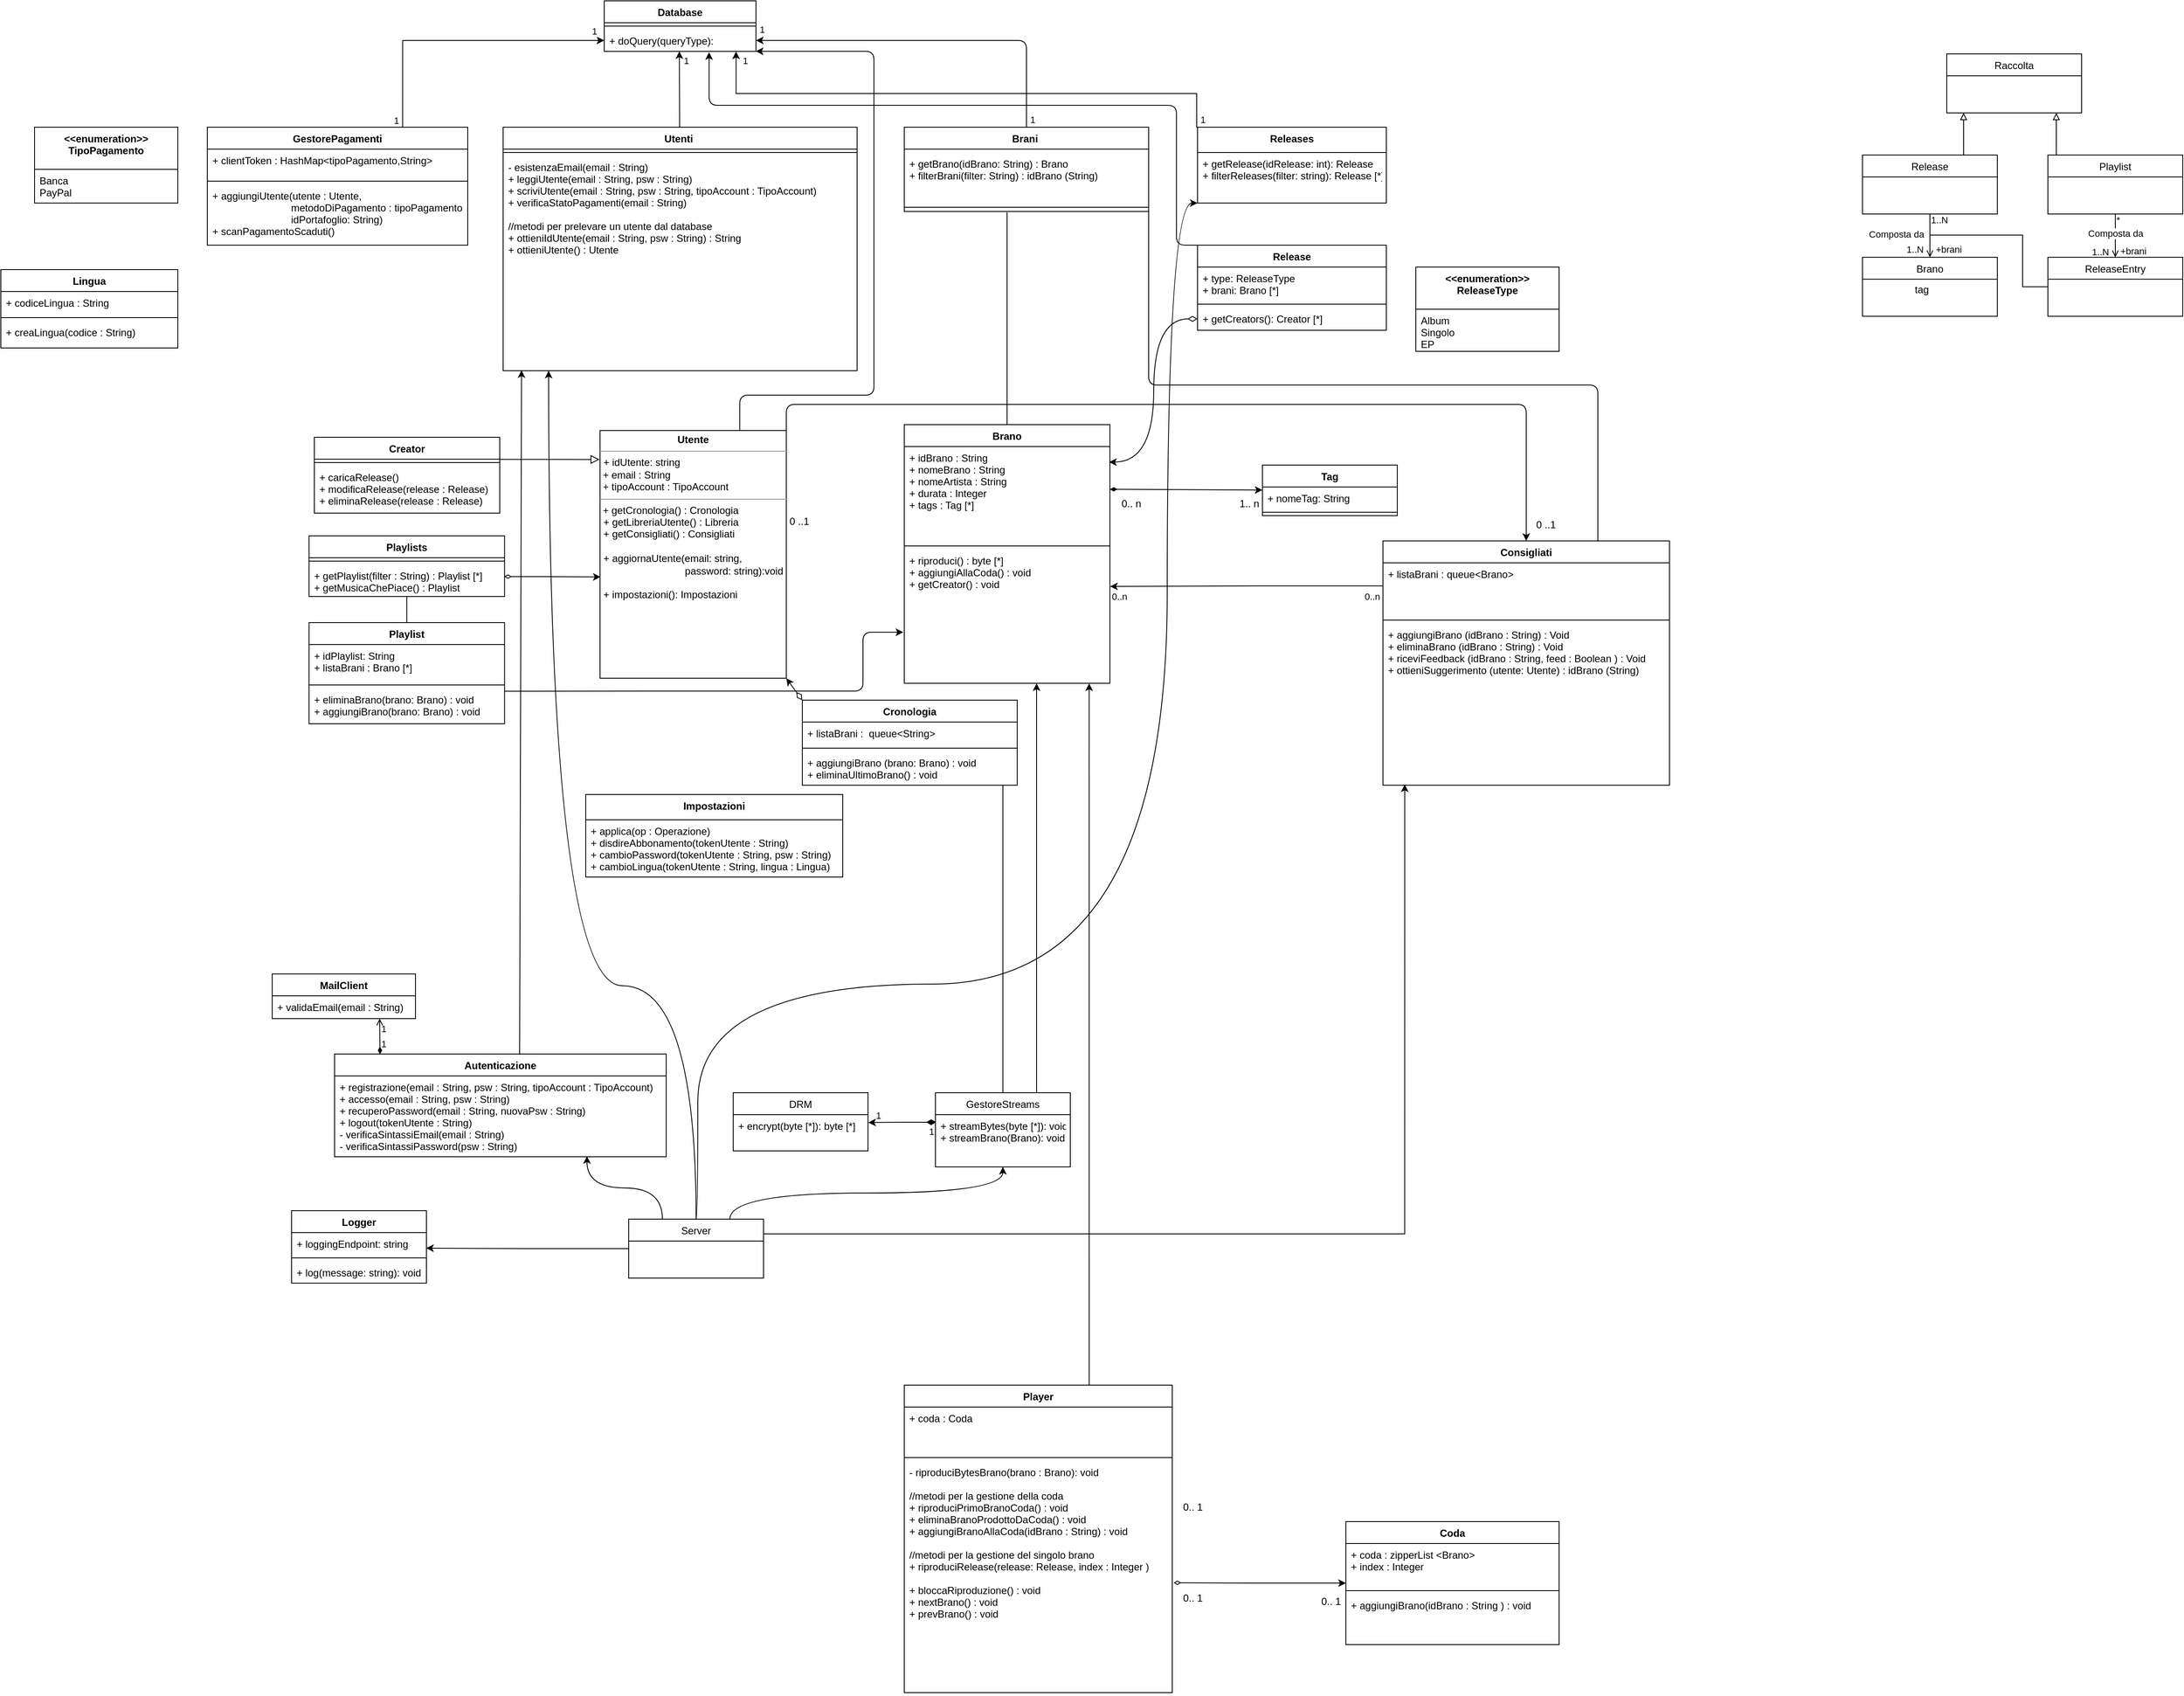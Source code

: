 <mxfile version="20.6.0" type="github">
  <diagram id="BJjrxpqgjmTvx92bAYLw" name="Pagina-1">
    <mxGraphModel dx="934" dy="909" grid="0" gridSize="10" guides="1" tooltips="1" connect="1" arrows="1" fold="1" page="0" pageScale="1" pageWidth="827" pageHeight="1169" background="none" math="0" shadow="0">
      <root>
        <mxCell id="0" />
        <mxCell id="1" parent="0" />
        <mxCell id="3" value="Brano" style="swimlane;fontStyle=0;align=center;verticalAlign=top;childLayout=stackLayout;horizontal=1;startSize=26;horizontalStack=0;resizeParent=1;resizeLast=0;collapsible=1;marginBottom=0;rounded=0;shadow=0;strokeWidth=1;" parent="1" vertex="1">
          <mxGeometry x="2333" y="214.43" width="160" height="70" as="geometry">
            <mxRectangle x="120" y="360" width="160" height="26" as="alternateBounds" />
          </mxGeometry>
        </mxCell>
        <mxCell id="4" style="edgeStyle=orthogonalEdgeStyle;rounded=0;orthogonalLoop=1;jettySize=auto;html=1;exitX=0.5;exitY=1;exitDx=0;exitDy=0;entryX=0.5;entryY=0;entryDx=0;entryDy=0;startArrow=none;startFill=0;endArrow=open;endFill=0;" parent="1" source="9" target="3" edge="1">
          <mxGeometry relative="1" as="geometry" />
        </mxCell>
        <mxCell id="5" value="+brani" style="edgeLabel;html=1;align=center;verticalAlign=middle;resizable=0;points=[];" parent="4" vertex="1" connectable="0">
          <mxGeometry x="0.251" relative="1" as="geometry">
            <mxPoint x="22" y="10" as="offset" />
          </mxGeometry>
        </mxCell>
        <mxCell id="6" value="1..N" style="edgeLabel;html=1;align=center;verticalAlign=middle;resizable=0;points=[];" parent="4" vertex="1" connectable="0">
          <mxGeometry x="0.251" y="-1" relative="1" as="geometry">
            <mxPoint x="-17" y="10" as="offset" />
          </mxGeometry>
        </mxCell>
        <mxCell id="7" value="1..N" style="edgeLabel;html=1;align=center;verticalAlign=middle;resizable=0;points=[];" parent="4" vertex="1" connectable="0">
          <mxGeometry x="-0.754" y="-1" relative="1" as="geometry">
            <mxPoint x="12" as="offset" />
          </mxGeometry>
        </mxCell>
        <mxCell id="8" value="Composta da" style="edgeLabel;html=1;align=center;verticalAlign=middle;resizable=0;points=[];" parent="4" vertex="1" connectable="0">
          <mxGeometry x="-0.235" relative="1" as="geometry">
            <mxPoint x="-40" y="4" as="offset" />
          </mxGeometry>
        </mxCell>
        <mxCell id="9" value="Release" style="swimlane;fontStyle=0;align=center;verticalAlign=top;childLayout=stackLayout;horizontal=1;startSize=26;horizontalStack=0;resizeParent=1;resizeLast=0;collapsible=1;marginBottom=0;rounded=0;shadow=0;strokeWidth=1;" parent="1" vertex="1">
          <mxGeometry x="2333" y="93" width="160" height="70" as="geometry">
            <mxRectangle x="340" y="380" width="170" height="26" as="alternateBounds" />
          </mxGeometry>
        </mxCell>
        <mxCell id="10" style="edgeStyle=orthogonalEdgeStyle;rounded=0;orthogonalLoop=1;jettySize=auto;html=1;exitX=0.5;exitY=1;exitDx=0;exitDy=0;entryX=0.5;entryY=0;entryDx=0;entryDy=0;startArrow=none;startFill=0;endArrow=open;endFill=0;" parent="1" source="15" target="34" edge="1">
          <mxGeometry relative="1" as="geometry" />
        </mxCell>
        <mxCell id="11" value="1..N" style="edgeLabel;html=1;align=center;verticalAlign=middle;resizable=0;points=[];" parent="10" vertex="1" connectable="0">
          <mxGeometry x="0.728" relative="1" as="geometry">
            <mxPoint x="-18" as="offset" />
          </mxGeometry>
        </mxCell>
        <mxCell id="12" value="+brani" style="edgeLabel;html=1;align=center;verticalAlign=middle;resizable=0;points=[];" parent="10" vertex="1" connectable="0">
          <mxGeometry x="0.265" y="1" relative="1" as="geometry">
            <mxPoint x="20" y="11" as="offset" />
          </mxGeometry>
        </mxCell>
        <mxCell id="13" value="Composta da" style="edgeLabel;html=1;align=center;verticalAlign=middle;resizable=0;points=[];" parent="10" vertex="1" connectable="0">
          <mxGeometry x="-0.198" y="-1" relative="1" as="geometry">
            <mxPoint x="1" y="2" as="offset" />
          </mxGeometry>
        </mxCell>
        <mxCell id="14" value="*" style="edgeLabel;html=1;align=center;verticalAlign=middle;resizable=0;points=[];" parent="10" vertex="1" connectable="0">
          <mxGeometry x="-0.881" relative="1" as="geometry">
            <mxPoint x="3" y="4" as="offset" />
          </mxGeometry>
        </mxCell>
        <mxCell id="15" value="Playlist" style="swimlane;fontStyle=0;align=center;verticalAlign=top;childLayout=stackLayout;horizontal=1;startSize=26;horizontalStack=0;resizeParent=1;resizeLast=0;collapsible=1;marginBottom=0;rounded=0;shadow=0;strokeWidth=1;" parent="1" vertex="1">
          <mxGeometry x="2553" y="93" width="160" height="70" as="geometry">
            <mxRectangle x="550" y="140" width="160" height="26" as="alternateBounds" />
          </mxGeometry>
        </mxCell>
        <mxCell id="yw0hr3pW0bW4Im1v89x3-286" style="edgeStyle=orthogonalEdgeStyle;curved=1;rounded=0;orthogonalLoop=1;jettySize=auto;html=1;entryX=0;entryY=1;entryDx=0;entryDy=0;exitX=0.5;exitY=0;exitDx=0;exitDy=0;" parent="1" source="36" target="23" edge="1">
          <mxGeometry relative="1" as="geometry">
            <mxPoint x="1249" y="130" as="targetPoint" />
            <Array as="points">
              <mxPoint x="951" y="1356" />
              <mxPoint x="951" y="1077" />
              <mxPoint x="1508" y="1077" />
              <mxPoint x="1508" y="150" />
            </Array>
          </mxGeometry>
        </mxCell>
        <mxCell id="96751-Ib_5gYJb3hZsCR-282" style="edgeStyle=orthogonalEdgeStyle;rounded=0;orthogonalLoop=1;jettySize=auto;html=1;exitX=0;exitY=0;exitDx=0;exitDy=0;entryX=0.869;entryY=1.007;entryDx=0;entryDy=0;entryPerimeter=0;endArrow=classic;endFill=1;" parent="1" source="23" target="132" edge="1">
          <mxGeometry relative="1" as="geometry">
            <Array as="points">
              <mxPoint x="1543" y="20" />
              <mxPoint x="996" y="20" />
            </Array>
          </mxGeometry>
        </mxCell>
        <mxCell id="4_z2gO-NU6e5ORSQwWbA-282" value="1" style="edgeLabel;html=1;align=center;verticalAlign=middle;resizable=0;points=[];" vertex="1" connectable="0" parent="96751-Ib_5gYJb3hZsCR-282">
          <mxGeometry x="0.958" relative="1" as="geometry">
            <mxPoint x="10" y="-3" as="offset" />
          </mxGeometry>
        </mxCell>
        <mxCell id="4_z2gO-NU6e5ORSQwWbA-283" value="1" style="edgeLabel;html=1;align=center;verticalAlign=middle;resizable=0;points=[];" vertex="1" connectable="0" parent="96751-Ib_5gYJb3hZsCR-282">
          <mxGeometry x="-0.965" y="-1" relative="1" as="geometry">
            <mxPoint x="6" y="1" as="offset" />
          </mxGeometry>
        </mxCell>
        <mxCell id="23" value="Releases" style="swimlane;fontStyle=1;align=center;verticalAlign=top;childLayout=stackLayout;horizontal=1;startSize=30;horizontalStack=0;resizeParent=1;resizeLast=0;collapsible=1;marginBottom=0;rounded=0;shadow=0;strokeWidth=1;" parent="1" vertex="1">
          <mxGeometry x="1544" y="60" width="224" height="90" as="geometry">
            <mxRectangle x="860" y="200" width="160" height="26" as="alternateBounds" />
          </mxGeometry>
        </mxCell>
        <mxCell id="96751-Ib_5gYJb3hZsCR-284" value="+ getRelease(idRelease: int): Release&#xa;+ filterReleases(filter: string): Release [*]" style="text;strokeColor=none;fillColor=none;align=left;verticalAlign=top;spacingLeft=4;spacingRight=4;overflow=hidden;rotatable=0;points=[[0,0.5],[1,0.5]];portConstraint=eastwest;" parent="23" vertex="1">
          <mxGeometry y="30" width="224" height="60" as="geometry" />
        </mxCell>
        <mxCell id="31" style="edgeStyle=orthogonalEdgeStyle;rounded=0;orthogonalLoop=1;jettySize=auto;html=1;entryX=0.75;entryY=0;entryDx=0;entryDy=0;endArrow=none;endFill=0;startArrow=block;startFill=0;" parent="1" target="9" edge="1">
          <mxGeometry relative="1" as="geometry">
            <mxPoint x="2453" y="43" as="sourcePoint" />
            <Array as="points">
              <mxPoint x="2453" y="43" />
            </Array>
          </mxGeometry>
        </mxCell>
        <mxCell id="32" style="edgeStyle=orthogonalEdgeStyle;rounded=0;orthogonalLoop=1;jettySize=auto;html=1;entryX=0.059;entryY=-0.004;entryDx=0;entryDy=0;startArrow=block;startFill=0;endArrow=none;endFill=0;entryPerimeter=0;" parent="1" target="15" edge="1">
          <mxGeometry relative="1" as="geometry">
            <mxPoint x="2563" y="43" as="sourcePoint" />
            <Array as="points">
              <mxPoint x="2563" y="93" />
            </Array>
          </mxGeometry>
        </mxCell>
        <mxCell id="33" value="Raccolta" style="swimlane;fontStyle=0;align=center;verticalAlign=top;childLayout=stackLayout;horizontal=1;startSize=26;horizontalStack=0;resizeParent=1;resizeLast=0;collapsible=1;marginBottom=0;rounded=0;shadow=0;strokeWidth=1;" parent="1" vertex="1">
          <mxGeometry x="2433" y="-27" width="160" height="70" as="geometry">
            <mxRectangle x="340" y="380" width="170" height="26" as="alternateBounds" />
          </mxGeometry>
        </mxCell>
        <mxCell id="34" value="ReleaseEntry" style="swimlane;fontStyle=0;align=center;verticalAlign=top;childLayout=stackLayout;horizontal=1;startSize=26;horizontalStack=0;resizeParent=1;resizeLast=0;collapsible=1;marginBottom=0;rounded=0;shadow=0;strokeWidth=1;" parent="1" vertex="1">
          <mxGeometry x="2553" y="214.43" width="160" height="70" as="geometry">
            <mxRectangle x="550" y="140" width="160" height="26" as="alternateBounds" />
          </mxGeometry>
        </mxCell>
        <mxCell id="35" style="edgeStyle=orthogonalEdgeStyle;rounded=0;orthogonalLoop=1;jettySize=auto;html=1;exitX=0;exitY=0.5;exitDx=0;exitDy=0;startArrow=none;startFill=0;endArrow=none;endFill=0;" parent="1" source="34" edge="1">
          <mxGeometry relative="1" as="geometry">
            <mxPoint x="2503" y="188" as="sourcePoint" />
            <mxPoint x="2413" y="188" as="targetPoint" />
            <Array as="points">
              <mxPoint x="2523" y="249" />
              <mxPoint x="2523" y="188" />
            </Array>
          </mxGeometry>
        </mxCell>
        <mxCell id="yw0hr3pW0bW4Im1v89x3-279" style="edgeStyle=orthogonalEdgeStyle;rounded=0;orthogonalLoop=1;jettySize=auto;html=1;exitX=0.75;exitY=0;exitDx=0;exitDy=0;entryX=0.5;entryY=1;entryDx=0;entryDy=0;curved=1;" parent="1" source="36" target="38" edge="1">
          <mxGeometry relative="1" as="geometry" />
        </mxCell>
        <mxCell id="yw0hr3pW0bW4Im1v89x3-281" style="edgeStyle=orthogonalEdgeStyle;curved=1;rounded=0;orthogonalLoop=1;jettySize=auto;html=1;exitX=0.25;exitY=0;exitDx=0;exitDy=0;entryX=0.761;entryY=0.992;entryDx=0;entryDy=0;entryPerimeter=0;" parent="1" source="36" target="246" edge="1">
          <mxGeometry relative="1" as="geometry" />
        </mxCell>
        <mxCell id="yw0hr3pW0bW4Im1v89x3-284" style="edgeStyle=orthogonalEdgeStyle;rounded=0;orthogonalLoop=1;jettySize=auto;html=1;exitX=1;exitY=0.25;exitDx=0;exitDy=0;entryX=0.076;entryY=0.995;entryDx=0;entryDy=0;entryPerimeter=0;" parent="1" source="36" target="86" edge="1">
          <mxGeometry relative="1" as="geometry">
            <mxPoint x="1733" y="918" as="targetPoint" />
          </mxGeometry>
        </mxCell>
        <mxCell id="96751-Ib_5gYJb3hZsCR-279" style="edgeStyle=orthogonalEdgeStyle;rounded=0;orthogonalLoop=1;jettySize=auto;html=1;exitX=0;exitY=0.5;exitDx=0;exitDy=0;entryX=0.998;entryY=0.708;entryDx=0;entryDy=0;entryPerimeter=0;" parent="1" source="36" target="96751-Ib_5gYJb3hZsCR-291" edge="1">
          <mxGeometry relative="1" as="geometry">
            <mxPoint x="632" y="1391" as="targetPoint" />
          </mxGeometry>
        </mxCell>
        <mxCell id="36" value="Server" style="swimlane;fontStyle=0;align=center;verticalAlign=top;childLayout=stackLayout;horizontal=1;startSize=26;horizontalStack=0;resizeParent=1;resizeLast=0;collapsible=1;marginBottom=0;rounded=0;shadow=0;strokeWidth=1;" parent="1" vertex="1">
          <mxGeometry x="869" y="1356" width="160" height="70" as="geometry">
            <mxRectangle x="550" y="140" width="160" height="26" as="alternateBounds" />
          </mxGeometry>
        </mxCell>
        <mxCell id="37" value="DRM" style="swimlane;fontStyle=0;align=center;verticalAlign=top;childLayout=stackLayout;horizontal=1;startSize=26;horizontalStack=0;resizeParent=1;resizeLast=0;collapsible=1;marginBottom=0;rounded=0;shadow=0;strokeWidth=1;" parent="1" vertex="1">
          <mxGeometry x="993" y="1206" width="160" height="69" as="geometry">
            <mxRectangle x="550" y="140" width="160" height="26" as="alternateBounds" />
          </mxGeometry>
        </mxCell>
        <mxCell id="96751-Ib_5gYJb3hZsCR-294" value="+ encrypt(byte [*]): byte [*]" style="text;strokeColor=none;fillColor=none;align=left;verticalAlign=top;spacingLeft=4;spacingRight=4;overflow=hidden;rotatable=0;points=[[0,0.5],[1,0.5]];portConstraint=eastwest;" parent="37" vertex="1">
          <mxGeometry y="26" width="160" height="43" as="geometry" />
        </mxCell>
        <mxCell id="96751-Ib_5gYJb3hZsCR-280" style="edgeStyle=orthogonalEdgeStyle;rounded=0;orthogonalLoop=1;jettySize=auto;html=1;exitX=0.75;exitY=0;exitDx=0;exitDy=0;" parent="1" source="38" edge="1">
          <mxGeometry relative="1" as="geometry">
            <mxPoint x="1353" y="720" as="targetPoint" />
          </mxGeometry>
        </mxCell>
        <mxCell id="38" value="GestoreStreams" style="swimlane;fontStyle=0;align=center;verticalAlign=top;childLayout=stackLayout;horizontal=1;startSize=26;horizontalStack=0;resizeParent=1;resizeLast=0;collapsible=1;marginBottom=0;rounded=0;shadow=0;strokeWidth=1;" parent="1" vertex="1">
          <mxGeometry x="1233" y="1206" width="160" height="88" as="geometry">
            <mxRectangle x="550" y="140" width="160" height="26" as="alternateBounds" />
          </mxGeometry>
        </mxCell>
        <mxCell id="96751-Ib_5gYJb3hZsCR-285" value="+ streamBytes(byte [*]): void&#xa;+ streamBrano(Brano): void" style="text;strokeColor=none;fillColor=none;align=left;verticalAlign=top;spacingLeft=4;spacingRight=4;overflow=hidden;rotatable=0;points=[[0,0.5],[1,0.5]];portConstraint=eastwest;" parent="38" vertex="1">
          <mxGeometry y="26" width="160" height="62" as="geometry" />
        </mxCell>
        <mxCell id="78" value="" style="text;strokeColor=none;fillColor=none;align=left;verticalAlign=middle;spacingTop=-1;spacingLeft=4;spacingRight=4;rotatable=0;labelPosition=right;points=[];portConstraint=eastwest;" parent="1" vertex="1">
          <mxGeometry x="702.3" y="614.5" width="20" height="14" as="geometry" />
        </mxCell>
        <mxCell id="180" style="html=1;startArrow=none;startFill=0;endArrow=none;endFill=0;entryX=0.5;entryY=0;entryDx=0;entryDy=0;edgeStyle=orthogonalEdgeStyle;" parent="1" source="79" target="38" edge="1">
          <mxGeometry relative="1" as="geometry">
            <mxPoint x="1220" y="990" as="targetPoint" />
            <Array as="points">
              <mxPoint x="1313" y="804" />
            </Array>
          </mxGeometry>
        </mxCell>
        <mxCell id="79" value="Cronologia" style="swimlane;fontStyle=1;align=center;verticalAlign=top;childLayout=stackLayout;horizontal=1;startSize=26;horizontalStack=0;resizeParent=1;resizeParentMax=0;resizeLast=0;collapsible=1;marginBottom=0;swimlaneFillColor=default;" parent="1" vertex="1">
          <mxGeometry x="1075" y="740" width="255" height="101" as="geometry" />
        </mxCell>
        <mxCell id="80" value="+ listaBrani :  queue&lt;String&gt;" style="text;strokeColor=none;fillColor=none;align=left;verticalAlign=top;spacingLeft=4;spacingRight=4;overflow=hidden;rotatable=0;points=[[0,0.5],[1,0.5]];portConstraint=eastwest;" parent="79" vertex="1">
          <mxGeometry y="26" width="255" height="27" as="geometry" />
        </mxCell>
        <mxCell id="81" value="" style="line;strokeWidth=1;fillColor=none;align=left;verticalAlign=middle;spacingTop=-1;spacingLeft=3;spacingRight=3;rotatable=0;labelPosition=right;points=[];portConstraint=eastwest;" parent="79" vertex="1">
          <mxGeometry y="53" width="255" height="8" as="geometry" />
        </mxCell>
        <mxCell id="82" value="+ aggiungiBrano (brano: Brano) : void&#xa;+ eliminaUltimoBrano() : void " style="text;strokeColor=none;fillColor=none;align=left;verticalAlign=top;spacingLeft=4;spacingRight=4;overflow=hidden;rotatable=0;points=[[0,0.5],[1,0.5]];portConstraint=eastwest;" parent="79" vertex="1">
          <mxGeometry y="61" width="255" height="40" as="geometry" />
        </mxCell>
        <mxCell id="139" style="edgeStyle=orthogonalEdgeStyle;html=1;entryX=1;entryY=0;entryDx=0;entryDy=0;exitX=0.5;exitY=0;exitDx=0;exitDy=0;startArrow=classic;startFill=1;endArrow=none;endFill=0;" parent="1" source="83" target="134" edge="1">
          <mxGeometry relative="1" as="geometry">
            <Array as="points">
              <mxPoint x="1934" y="389" />
              <mxPoint x="1056" y="389" />
            </Array>
          </mxGeometry>
        </mxCell>
        <mxCell id="173" style="edgeStyle=orthogonalEdgeStyle;html=1;exitX=0.75;exitY=0;exitDx=0;exitDy=0;startArrow=none;startFill=0;endArrow=none;endFill=0;" parent="1" source="83" target="107" edge="1">
          <mxGeometry relative="1" as="geometry">
            <mxPoint x="1471" y="196" as="targetPoint" />
            <Array as="points">
              <mxPoint x="2019" y="366" />
              <mxPoint x="1486" y="366" />
            </Array>
          </mxGeometry>
        </mxCell>
        <mxCell id="83" value="Consigliati" style="swimlane;fontStyle=1;align=center;verticalAlign=top;childLayout=stackLayout;horizontal=1;startSize=26;horizontalStack=0;resizeParent=1;resizeParentMax=0;resizeLast=0;collapsible=1;marginBottom=0;fillColor=none;swimlaneFillColor=default;" parent="1" vertex="1">
          <mxGeometry x="1764" y="551" width="340" height="290" as="geometry" />
        </mxCell>
        <mxCell id="84" value="+ listaBrani : queue&lt;Brano&gt;" style="text;strokeColor=none;fillColor=none;align=left;verticalAlign=top;spacingLeft=4;spacingRight=4;overflow=hidden;rotatable=0;points=[[0,0.5],[1,0.5]];portConstraint=eastwest;" parent="83" vertex="1">
          <mxGeometry y="26" width="340" height="64" as="geometry" />
        </mxCell>
        <mxCell id="85" value="" style="line;strokeWidth=1;fillColor=none;align=left;verticalAlign=middle;spacingTop=-1;spacingLeft=3;spacingRight=3;rotatable=0;labelPosition=right;points=[];portConstraint=eastwest;" parent="83" vertex="1">
          <mxGeometry y="90" width="340" height="8" as="geometry" />
        </mxCell>
        <mxCell id="86" value="+ aggiungiBrano (idBrano : String) : Void &#xa;+ eliminaBrano (idBrano : String) : Void &#xa;+ riceviFeedback (idBrano : String, feed : Boolean ) : Void &#xa;+ ottieniSuggerimento (utente: Utente) : idBrano (String)&#xa;" style="text;strokeColor=none;fillColor=none;align=left;verticalAlign=top;spacingLeft=4;spacingRight=4;overflow=hidden;rotatable=0;points=[[0,0.5],[1,0.5]];portConstraint=eastwest;" parent="83" vertex="1">
          <mxGeometry y="98" width="340" height="192" as="geometry" />
        </mxCell>
        <mxCell id="160" style="edgeStyle=none;html=1;entryX=0.495;entryY=0.994;entryDx=0;entryDy=0;entryPerimeter=0;startArrow=none;startFill=0;endArrow=classic;endFill=1;" parent="1" source="88" target="132" edge="1">
          <mxGeometry relative="1" as="geometry">
            <mxPoint x="930" as="targetPoint" />
          </mxGeometry>
        </mxCell>
        <mxCell id="4_z2gO-NU6e5ORSQwWbA-281" value="1" style="edgeLabel;html=1;align=center;verticalAlign=middle;resizable=0;points=[];" vertex="1" connectable="0" parent="160">
          <mxGeometry x="0.815" relative="1" as="geometry">
            <mxPoint x="8" y="3" as="offset" />
          </mxGeometry>
        </mxCell>
        <mxCell id="yw0hr3pW0bW4Im1v89x3-285" style="edgeStyle=orthogonalEdgeStyle;rounded=0;orthogonalLoop=1;jettySize=auto;html=1;curved=1;exitX=0.5;exitY=0;exitDx=0;exitDy=0;" parent="1" source="36" target="88" edge="1">
          <mxGeometry relative="1" as="geometry">
            <Array as="points">
              <mxPoint x="949" y="1079" />
              <mxPoint x="774" y="1079" />
            </Array>
          </mxGeometry>
        </mxCell>
        <mxCell id="88" value="Utenti " style="swimlane;fontStyle=1;align=center;verticalAlign=top;childLayout=stackLayout;horizontal=1;startSize=26;horizontalStack=0;resizeParent=1;resizeParentMax=0;resizeLast=0;collapsible=1;marginBottom=0;swimlaneFillColor=default;" parent="1" vertex="1">
          <mxGeometry x="720" y="60" width="420" height="289" as="geometry" />
        </mxCell>
        <mxCell id="90" value="" style="line;strokeWidth=1;fillColor=none;align=left;verticalAlign=middle;spacingTop=-1;spacingLeft=3;spacingRight=3;rotatable=0;labelPosition=right;points=[];portConstraint=eastwest;" parent="88" vertex="1">
          <mxGeometry y="26" width="420" height="8" as="geometry" />
        </mxCell>
        <mxCell id="91" value="- esistenzaEmail(email : String)&#xa;+ leggiUtente(email : String, psw : String)&#xa;+ scriviUtente(email : String, psw : String, tipoAccount : TipoAccount)&#xa;+ verificaStatoPagamenti(email : String)&#xa;&#xa;//metodi per prelevare un utente dal database&#xa;+ ottieniIdUtente(email : String, psw : String) : String &#xa;+ ottieniUtente() : Utente&#xa;&#xa;" style="text;strokeColor=none;fillColor=none;align=left;verticalAlign=top;spacingLeft=4;spacingRight=4;overflow=hidden;rotatable=0;points=[[0,0.5],[1,0.5]];portConstraint=eastwest;" parent="88" vertex="1">
          <mxGeometry y="34" width="420" height="255" as="geometry" />
        </mxCell>
        <mxCell id="165" style="edgeStyle=orthogonalEdgeStyle;html=1;entryX=1;entryY=0.5;entryDx=0;entryDy=0;endArrow=classic;endFill=1;" parent="1" source="105" target="132" edge="1">
          <mxGeometry relative="1" as="geometry" />
        </mxCell>
        <mxCell id="4_z2gO-NU6e5ORSQwWbA-284" value="1" style="edgeLabel;html=1;align=center;verticalAlign=middle;resizable=0;points=[];" vertex="1" connectable="0" parent="165">
          <mxGeometry x="0.94" relative="1" as="geometry">
            <mxPoint x="-6" y="-13" as="offset" />
          </mxGeometry>
        </mxCell>
        <mxCell id="4_z2gO-NU6e5ORSQwWbA-285" value="1" style="edgeLabel;html=1;align=center;verticalAlign=middle;resizable=0;points=[];" vertex="1" connectable="0" parent="165">
          <mxGeometry x="-0.956" y="-2" relative="1" as="geometry">
            <mxPoint x="5" as="offset" />
          </mxGeometry>
        </mxCell>
        <mxCell id="105" value="Brani " style="swimlane;fontStyle=1;align=center;verticalAlign=top;childLayout=stackLayout;horizontal=1;startSize=26;horizontalStack=0;resizeParent=1;resizeParentMax=0;resizeLast=0;collapsible=1;marginBottom=0;swimlaneFillColor=default;" parent="1" vertex="1">
          <mxGeometry x="1196" y="60" width="290" height="100" as="geometry" />
        </mxCell>
        <mxCell id="106" value="&#xa;&#xa;" style="text;strokeColor=none;fillColor=none;align=left;verticalAlign=top;spacingLeft=4;spacingRight=4;overflow=hidden;rotatable=0;points=[[0,0.5],[1,0.5]];portConstraint=eastwest;" parent="105" vertex="1">
          <mxGeometry y="26" width="290" height="4" as="geometry" />
        </mxCell>
        <mxCell id="108" value="+ getBrano(idBrano: String) : Brano &#xa;+ filterBrani(filter: String) : idBrano (String)" style="text;strokeColor=none;fillColor=none;align=left;verticalAlign=top;spacingLeft=4;spacingRight=4;overflow=hidden;rotatable=0;points=[[0,0.5],[1,0.5]];portConstraint=eastwest;" parent="105" vertex="1">
          <mxGeometry y="30" width="290" height="60" as="geometry" />
        </mxCell>
        <mxCell id="107" value="" style="line;strokeWidth=1;fillColor=none;align=left;verticalAlign=middle;spacingTop=-1;spacingLeft=3;spacingRight=3;rotatable=0;labelPosition=right;points=[];portConstraint=eastwest;" parent="105" vertex="1">
          <mxGeometry y="90" width="290" height="10" as="geometry" />
        </mxCell>
        <mxCell id="124" value="tag" style="text;html=1;align=center;verticalAlign=middle;resizable=0;points=[];autosize=1;strokeColor=none;fillColor=none;" parent="1" vertex="1">
          <mxGeometry x="2388" y="243" width="30" height="20" as="geometry" />
        </mxCell>
        <mxCell id="129" value="Database" style="swimlane;fontStyle=1;align=center;verticalAlign=top;childLayout=stackLayout;horizontal=1;startSize=26;horizontalStack=0;resizeParent=1;resizeParentMax=0;resizeLast=0;collapsible=1;marginBottom=0;swimlaneFillColor=default;" parent="1" vertex="1">
          <mxGeometry x="840" y="-90" width="180" height="60" as="geometry" />
        </mxCell>
        <mxCell id="131" value="" style="line;strokeWidth=1;fillColor=none;align=left;verticalAlign=middle;spacingTop=-1;spacingLeft=3;spacingRight=3;rotatable=0;labelPosition=right;points=[];portConstraint=eastwest;" parent="129" vertex="1">
          <mxGeometry y="26" width="180" height="8" as="geometry" />
        </mxCell>
        <mxCell id="132" value="+ doQuery(queryType): " style="text;strokeColor=none;fillColor=none;align=left;verticalAlign=top;spacingLeft=4;spacingRight=4;overflow=hidden;rotatable=0;points=[[0,0.5],[1,0.5]];portConstraint=eastwest;" parent="129" vertex="1">
          <mxGeometry y="34" width="180" height="26" as="geometry" />
        </mxCell>
        <mxCell id="232" style="edgeStyle=orthogonalEdgeStyle;html=1;exitX=0.998;exitY=0.378;exitDx=0;exitDy=0;startArrow=diamondThin;startFill=0;endArrow=classic;endFill=1;entryX=0.003;entryY=0.591;entryDx=0;entryDy=0;entryPerimeter=0;exitPerimeter=0;" parent="1" source="219" target="134" edge="1">
          <mxGeometry relative="1" as="geometry">
            <Array as="points" />
            <mxPoint x="734" y="601" as="sourcePoint" />
          </mxGeometry>
        </mxCell>
        <mxCell id="96751-Ib_5gYJb3hZsCR-309" style="rounded=0;orthogonalLoop=1;jettySize=auto;html=1;exitX=0;exitY=0;exitDx=0;exitDy=0;entryX=1;entryY=1;entryDx=0;entryDy=0;startArrow=diamondThin;startFill=0;endArrow=classic;endFill=1;startSize=9;targetPerimeterSpacing=0;" parent="1" source="79" target="134" edge="1">
          <mxGeometry relative="1" as="geometry" />
        </mxCell>
        <mxCell id="4_z2gO-NU6e5ORSQwWbA-286" style="edgeStyle=orthogonalEdgeStyle;rounded=1;orthogonalLoop=1;jettySize=auto;html=1;exitX=0.75;exitY=0;exitDx=0;exitDy=0;startArrow=none;startFill=0;endArrow=classic;endFill=1;entryX=0.999;entryY=0.995;entryDx=0;entryDy=0;entryPerimeter=0;" edge="1" parent="1" source="134" target="132">
          <mxGeometry relative="1" as="geometry">
            <mxPoint x="1026" y="-22" as="targetPoint" />
            <Array as="points">
              <mxPoint x="1001" y="378" />
              <mxPoint x="1160" y="378" />
              <mxPoint x="1160" y="-30" />
            </Array>
          </mxGeometry>
        </mxCell>
        <mxCell id="134" value="&lt;p style=&quot;margin: 0px ; margin-top: 4px ; text-align: center&quot;&gt;&lt;b&gt;Utente&lt;/b&gt;&lt;/p&gt;&lt;hr size=&quot;1&quot;&gt;&lt;p style=&quot;margin: 0px ; margin-left: 4px&quot;&gt;+ idUtente: string&lt;span&gt;&amp;nbsp;&lt;/span&gt;&lt;span&gt;&amp;nbsp;&lt;/span&gt;&lt;/p&gt;&amp;nbsp;+ email : String&lt;br style=&quot;padding: 0px ; margin: 0px&quot;&gt;&amp;nbsp;+ tipoAccount : TipoAccount&lt;hr size=&quot;1&quot;&gt;&amp;nbsp;+ getCronologia() : Cronologia&lt;p style=&quot;margin: 0px ; margin-left: 4px&quot;&gt;+ getLibreriaUtente() : Libreria&lt;br style=&quot;padding: 0px ; margin: 0px&quot;&gt;+ getConsigliati() : Consigliati&lt;/p&gt;&lt;p style=&quot;margin: 0px ; margin-left: 4px&quot;&gt;&lt;br&gt;&lt;/p&gt;&lt;p style=&quot;margin: 0px ; margin-left: 4px&quot;&gt;+ aggiornaUtente(email: string,&lt;/p&gt;&lt;p style=&quot;margin: 0px ; margin-left: 4px&quot;&gt;&amp;nbsp;&amp;nbsp;&amp;nbsp;&amp;nbsp;&amp;nbsp;&amp;nbsp;&amp;nbsp;&amp;nbsp;&amp;nbsp;&amp;nbsp;&amp;nbsp;&amp;nbsp;&amp;nbsp;&amp;nbsp;&amp;nbsp;&amp;nbsp;&amp;nbsp;&amp;nbsp;&amp;nbsp;&amp;nbsp;&amp;nbsp;&amp;nbsp;&amp;nbsp;&amp;nbsp;&amp;nbsp;&amp;nbsp;&amp;nbsp;&amp;nbsp; password: string):void&lt;br&gt;&lt;/p&gt;&lt;p style=&quot;margin: 0px ; margin-left: 4px&quot;&gt;&lt;br&gt;&lt;/p&gt;&lt;p style=&quot;margin: 0px ; margin-left: 4px&quot;&gt;+ impostazioni(): Impostazioni&lt;/p&gt;" style="verticalAlign=top;align=left;overflow=fill;fontSize=12;fontFamily=Helvetica;html=1;" parent="1" vertex="1">
          <mxGeometry x="835" y="420" width="221" height="294" as="geometry" />
        </mxCell>
        <mxCell id="148" style="edgeStyle=orthogonalEdgeStyle;html=1;endArrow=none;endFill=0;entryX=0.5;entryY=1;entryDx=0;entryDy=0;exitX=0.5;exitY=0;exitDx=0;exitDy=0;" parent="1" source="140" target="216" edge="1">
          <mxGeometry relative="1" as="geometry">
            <mxPoint x="614.3" y="673.5" as="targetPoint" />
            <mxPoint x="580.3" y="752.5" as="sourcePoint" />
          </mxGeometry>
        </mxCell>
        <mxCell id="228" style="edgeStyle=orthogonalEdgeStyle;html=1;startArrow=none;startFill=0;endArrow=classic;endFill=1;entryX=-0.005;entryY=0.619;entryDx=0;entryDy=0;entryPerimeter=0;exitX=0.999;exitY=0.079;exitDx=0;exitDy=0;exitPerimeter=0;" parent="1" source="143" target="200" edge="1">
          <mxGeometry relative="1" as="geometry">
            <mxPoint x="1178.241" y="911.345" as="targetPoint" />
            <Array as="points">
              <mxPoint x="1147" y="729" />
              <mxPoint x="1147" y="659" />
            </Array>
            <mxPoint x="715" y="895" as="sourcePoint" />
          </mxGeometry>
        </mxCell>
        <mxCell id="140" value="Playlist" style="swimlane;fontStyle=1;align=center;verticalAlign=top;childLayout=stackLayout;horizontal=1;startSize=26;horizontalStack=0;resizeParent=1;resizeParentMax=0;resizeLast=0;collapsible=1;marginBottom=0;swimlaneFillColor=default;" parent="1" vertex="1">
          <mxGeometry x="489.7" y="648" width="232" height="120" as="geometry" />
        </mxCell>
        <mxCell id="141" value="+ idPlaylist: String &#xa;+ listaBrani : Brano [*]" style="text;strokeColor=none;fillColor=none;align=left;verticalAlign=top;spacingLeft=4;spacingRight=4;overflow=hidden;rotatable=0;points=[[0,0.5],[1,0.5]];portConstraint=eastwest;" parent="140" vertex="1">
          <mxGeometry y="26" width="232" height="44" as="geometry" />
        </mxCell>
        <mxCell id="142" value="" style="line;strokeWidth=1;fillColor=none;align=left;verticalAlign=middle;spacingTop=-1;spacingLeft=3;spacingRight=3;rotatable=0;labelPosition=right;points=[];portConstraint=eastwest;" parent="140" vertex="1">
          <mxGeometry y="70" width="232" height="8" as="geometry" />
        </mxCell>
        <mxCell id="143" value="+ eliminaBrano(brano: Brano) : void&#xa;+ aggiungiBrano(brano: Brano) : void &#xa; &#xa;" style="text;strokeColor=none;fillColor=none;align=left;verticalAlign=top;spacingLeft=4;spacingRight=4;overflow=hidden;rotatable=0;points=[[0,0.5],[1,0.5]];portConstraint=eastwest;" parent="140" vertex="1">
          <mxGeometry y="78" width="232" height="42" as="geometry" />
        </mxCell>
        <mxCell id="208" style="html=1;startArrow=classic;startFill=1;endArrow=diamondThin;endFill=1;entryX=1;entryY=0.25;entryDx=0;entryDy=0;" parent="1" source="168" target="197" edge="1">
          <mxGeometry relative="1" as="geometry">
            <mxPoint x="1530" y="493" as="targetPoint" />
          </mxGeometry>
        </mxCell>
        <mxCell id="168" value="Tag" style="swimlane;fontStyle=1;align=center;verticalAlign=top;childLayout=stackLayout;horizontal=1;startSize=26;horizontalStack=0;resizeParent=1;resizeParentMax=0;resizeLast=0;collapsible=1;marginBottom=0;fillColor=none;swimlaneFillColor=default;" parent="1" vertex="1">
          <mxGeometry x="1621" y="461" width="160" height="60" as="geometry" />
        </mxCell>
        <mxCell id="169" value="+ nomeTag: String " style="text;strokeColor=none;fillColor=none;align=left;verticalAlign=top;spacingLeft=4;spacingRight=4;overflow=hidden;rotatable=0;points=[[0,0.5],[1,0.5]];portConstraint=eastwest;" parent="168" vertex="1">
          <mxGeometry y="26" width="160" height="26" as="geometry" />
        </mxCell>
        <mxCell id="170" value="" style="line;strokeWidth=1;fillColor=none;align=left;verticalAlign=middle;spacingTop=-1;spacingLeft=3;spacingRight=3;rotatable=0;labelPosition=right;points=[];portConstraint=eastwest;" parent="168" vertex="1">
          <mxGeometry y="52" width="160" height="8" as="geometry" />
        </mxCell>
        <mxCell id="181" value="Player" style="swimlane;fontStyle=1;align=center;verticalAlign=top;childLayout=stackLayout;horizontal=1;startSize=26;horizontalStack=0;resizeParent=1;resizeParentMax=0;resizeLast=0;collapsible=1;marginBottom=0;fillColor=none;swimlaneFillColor=default;" parent="1" vertex="1">
          <mxGeometry x="1196" y="1553" width="318" height="365" as="geometry" />
        </mxCell>
        <mxCell id="182" value="+ coda : Coda &#xa;" style="text;strokeColor=none;fillColor=none;align=left;verticalAlign=top;spacingLeft=4;spacingRight=4;overflow=hidden;rotatable=0;points=[[0,0.5],[1,0.5]];portConstraint=eastwest;" parent="181" vertex="1">
          <mxGeometry y="26" width="318" height="56" as="geometry" />
        </mxCell>
        <mxCell id="183" value="" style="line;strokeWidth=1;fillColor=none;align=left;verticalAlign=middle;spacingTop=-1;spacingLeft=3;spacingRight=3;rotatable=0;labelPosition=right;points=[];portConstraint=eastwest;" parent="181" vertex="1">
          <mxGeometry y="82" width="318" height="8" as="geometry" />
        </mxCell>
        <mxCell id="184" value="- riproduciBytesBrano(brano : Brano): void&#xa;&#xa;//metodi per la gestione della coda&#xa;+ riproduciPrimoBranoCoda() : void&#xa;+ eliminaBranoProdottoDaCoda() : void&#xa;+ aggiungiBranoAllaCoda(idBrano : String) : void &#xa;&#xa;//metodi per la gestione del singolo brano&#xa;+ riproduciRelease(release: Release, index : Integer )&#xa;&#xa;+ bloccaRiproduzione() : void &#xa;+ nextBrano() : void&#xa;+ prevBrano() : void " style="text;strokeColor=none;fillColor=none;align=left;verticalAlign=top;spacingLeft=4;spacingRight=4;overflow=hidden;rotatable=0;points=[[0,0.5],[1,0.5]];portConstraint=eastwest;" parent="181" vertex="1">
          <mxGeometry y="90" width="318" height="275" as="geometry" />
        </mxCell>
        <mxCell id="195" style="edgeStyle=orthogonalEdgeStyle;html=1;entryX=1.005;entryY=0.526;entryDx=0;entryDy=0;entryPerimeter=0;startArrow=classic;startFill=1;endArrow=diamondThin;endFill=0;" parent="1" source="191" target="184" edge="1">
          <mxGeometry relative="1" as="geometry">
            <mxPoint x="1520" y="1788" as="targetPoint" />
          </mxGeometry>
        </mxCell>
        <mxCell id="191" value="Coda" style="swimlane;fontStyle=1;align=center;verticalAlign=top;childLayout=stackLayout;horizontal=1;startSize=26;horizontalStack=0;resizeParent=1;resizeParentMax=0;resizeLast=0;collapsible=1;marginBottom=0;fillColor=none;swimlaneFillColor=default;" parent="1" vertex="1">
          <mxGeometry x="1720" y="1715" width="253" height="146" as="geometry" />
        </mxCell>
        <mxCell id="192" value="+ coda : zipperList &lt;Brano&gt;&#xa;+ index : Integer" style="text;strokeColor=none;fillColor=none;align=left;verticalAlign=top;spacingLeft=4;spacingRight=4;overflow=hidden;rotatable=0;points=[[0,0.5],[1,0.5]];portConstraint=eastwest;" parent="191" vertex="1">
          <mxGeometry y="26" width="253" height="52" as="geometry" />
        </mxCell>
        <mxCell id="193" value="" style="line;strokeWidth=1;fillColor=none;align=left;verticalAlign=middle;spacingTop=-1;spacingLeft=3;spacingRight=3;rotatable=0;labelPosition=right;points=[];portConstraint=eastwest;" parent="191" vertex="1">
          <mxGeometry y="78" width="253" height="8" as="geometry" />
        </mxCell>
        <mxCell id="194" value="+ aggiungiBrano(idBrano : String ) : void" style="text;strokeColor=none;fillColor=none;align=left;verticalAlign=top;spacingLeft=4;spacingRight=4;overflow=hidden;rotatable=0;points=[[0,0.5],[1,0.5]];portConstraint=eastwest;" parent="191" vertex="1">
          <mxGeometry y="86" width="253" height="60" as="geometry" />
        </mxCell>
        <mxCell id="203" style="edgeStyle=orthogonalEdgeStyle;html=1;startArrow=none;startFill=0;endArrow=none;endFill=0;" parent="1" source="197" edge="1">
          <mxGeometry relative="1" as="geometry">
            <mxPoint x="1318" y="161" as="targetPoint" />
          </mxGeometry>
        </mxCell>
        <mxCell id="209" style="edgeStyle=orthogonalEdgeStyle;html=1;startArrow=classic;startFill=1;endArrow=none;endFill=0;exitX=0.899;exitY=1.001;exitDx=0;exitDy=0;exitPerimeter=0;entryX=0.691;entryY=-0.001;entryDx=0;entryDy=0;entryPerimeter=0;" parent="1" source="200" target="181" edge="1">
          <mxGeometry relative="1" as="geometry">
            <Array as="points">
              <mxPoint x="1415" y="1553" />
            </Array>
            <mxPoint x="1465" y="1110" as="sourcePoint" />
            <mxPoint x="1418" y="1553" as="targetPoint" />
          </mxGeometry>
        </mxCell>
        <mxCell id="197" value="Brano" style="swimlane;fontStyle=1;align=center;verticalAlign=top;childLayout=stackLayout;horizontal=1;startSize=26;horizontalStack=0;resizeParent=1;resizeParentMax=0;resizeLast=0;collapsible=1;marginBottom=0;" parent="1" vertex="1">
          <mxGeometry x="1196" y="413" width="244" height="307" as="geometry" />
        </mxCell>
        <mxCell id="198" value="+ idBrano : String &#xa;+ nomeBrano : String &#xa;+ nomeArtista : String&#xa;+ durata : Integer &#xa;+ tags : Tag [*]" style="text;strokeColor=none;fillColor=none;align=left;verticalAlign=top;spacingLeft=4;spacingRight=4;overflow=hidden;rotatable=0;points=[[0,0.5],[1,0.5]];portConstraint=eastwest;" parent="197" vertex="1">
          <mxGeometry y="26" width="244" height="114" as="geometry" />
        </mxCell>
        <mxCell id="199" value="" style="line;strokeWidth=1;fillColor=none;align=left;verticalAlign=middle;spacingTop=-1;spacingLeft=3;spacingRight=3;rotatable=0;labelPosition=right;points=[];portConstraint=eastwest;" parent="197" vertex="1">
          <mxGeometry y="140" width="244" height="8" as="geometry" />
        </mxCell>
        <mxCell id="200" value="+ riproduci() : byte [*] &#xa;+ aggiungiAllaCoda() : void&#xa;+ getCreator() : void&#xa;&#xa;" style="text;strokeColor=none;fillColor=none;align=left;verticalAlign=top;spacingLeft=4;spacingRight=4;overflow=hidden;rotatable=0;points=[[0,0.5],[1,0.5]];portConstraint=eastwest;" parent="197" vertex="1">
          <mxGeometry y="148" width="244" height="159" as="geometry" />
        </mxCell>
        <mxCell id="207" style="edgeStyle=orthogonalEdgeStyle;html=1;entryX=1.001;entryY=0.277;entryDx=0;entryDy=0;entryPerimeter=0;startArrow=none;startFill=0;exitX=0;exitY=0.428;exitDx=0;exitDy=0;exitPerimeter=0;" parent="1" source="84" target="200" edge="1">
          <mxGeometry relative="1" as="geometry" />
        </mxCell>
        <mxCell id="96751-Ib_5gYJb3hZsCR-295" value="0..n" style="edgeLabel;html=1;align=center;verticalAlign=middle;resizable=0;points=[];" parent="207" vertex="1" connectable="0">
          <mxGeometry x="-0.917" y="2" relative="1" as="geometry">
            <mxPoint y="10" as="offset" />
          </mxGeometry>
        </mxCell>
        <mxCell id="96751-Ib_5gYJb3hZsCR-296" value="0..n" style="edgeLabel;html=1;align=center;verticalAlign=middle;resizable=0;points=[];" parent="207" vertex="1" connectable="0">
          <mxGeometry x="0.937" y="-2" relative="1" as="geometry">
            <mxPoint y="14" as="offset" />
          </mxGeometry>
        </mxCell>
        <mxCell id="216" value="Playlists" style="swimlane;fontStyle=1;align=center;verticalAlign=top;childLayout=stackLayout;horizontal=1;startSize=26;horizontalStack=0;resizeParent=1;resizeParentMax=0;resizeLast=0;collapsible=1;marginBottom=0;swimlaneFillColor=default;" parent="1" vertex="1">
          <mxGeometry x="489.7" y="545" width="232" height="72" as="geometry" />
        </mxCell>
        <mxCell id="218" value="" style="line;strokeWidth=1;fillColor=none;align=left;verticalAlign=middle;spacingTop=-1;spacingLeft=3;spacingRight=3;rotatable=0;labelPosition=right;points=[];portConstraint=eastwest;" parent="216" vertex="1">
          <mxGeometry y="26" width="232" height="8" as="geometry" />
        </mxCell>
        <mxCell id="219" value="+ getPlaylist(filter : String) : Playlist [*]&#xa;+ getMusicaChePiace() : Playlist&#xa;" style="text;strokeColor=none;fillColor=none;align=left;verticalAlign=top;spacingLeft=4;spacingRight=4;overflow=hidden;rotatable=0;points=[[0,0.5],[1,0.5]];portConstraint=eastwest;" parent="216" vertex="1">
          <mxGeometry y="34" width="232" height="38" as="geometry" />
        </mxCell>
        <mxCell id="220" value="0.. n" style="text;html=1;align=center;verticalAlign=middle;resizable=0;points=[];autosize=1;strokeColor=none;fillColor=none;" parent="1" vertex="1">
          <mxGeometry x="1448" y="498" width="33" height="18" as="geometry" />
        </mxCell>
        <mxCell id="221" value="1.. n" style="text;html=1;align=center;verticalAlign=middle;resizable=0;points=[];autosize=1;strokeColor=none;fillColor=none;" parent="1" vertex="1">
          <mxGeometry x="1588" y="498" width="33" height="18" as="geometry" />
        </mxCell>
        <mxCell id="224" value="0.. 1" style="text;html=1;align=center;verticalAlign=middle;resizable=0;points=[];autosize=1;strokeColor=none;fillColor=none;" parent="1" vertex="1">
          <mxGeometry x="1521" y="1689" width="33" height="18" as="geometry" />
        </mxCell>
        <mxCell id="235" value="0 ..1" style="text;html=1;align=center;verticalAlign=middle;resizable=0;points=[];autosize=1;strokeColor=none;fillColor=none;" parent="1" vertex="1">
          <mxGeometry x="1054" y="519" width="33" height="18" as="geometry" />
        </mxCell>
        <mxCell id="238" value="0 ..1" style="text;html=1;align=center;verticalAlign=middle;resizable=0;points=[];autosize=1;strokeColor=none;fillColor=none;" parent="1" vertex="1">
          <mxGeometry x="1940" y="523" width="33" height="18" as="geometry" />
        </mxCell>
        <mxCell id="239" value="0.. 1" style="text;html=1;align=center;verticalAlign=middle;resizable=0;points=[];autosize=1;strokeColor=none;fillColor=none;" parent="1" vertex="1">
          <mxGeometry x="1521.5" y="1797" width="33" height="18" as="geometry" />
        </mxCell>
        <mxCell id="240" value="0.. 1" style="text;html=1;align=center;verticalAlign=middle;resizable=0;points=[];autosize=1;strokeColor=none;fillColor=none;" parent="1" vertex="1">
          <mxGeometry x="1685" y="1801" width="33" height="18" as="geometry" />
        </mxCell>
        <mxCell id="241" style="edgeStyle=orthogonalEdgeStyle;rounded=0;orthogonalLoop=1;jettySize=auto;html=1;endArrow=block;endFill=0;endSize=8;exitX=1.001;exitY=0.291;exitDx=0;exitDy=0;entryX=-0.003;entryY=0.117;entryDx=0;entryDy=0;entryPerimeter=0;exitPerimeter=0;" parent="1" source="254" target="134" edge="1">
          <mxGeometry relative="1" as="geometry">
            <mxPoint x="-354" y="380" as="sourcePoint" />
            <Array as="points" />
          </mxGeometry>
        </mxCell>
        <mxCell id="242" style="edgeStyle=none;html=1;endArrow=none;endFill=0;startArrow=classic;startFill=1;exitX=0.052;exitY=0.998;exitDx=0;exitDy=0;exitPerimeter=0;entryX=0.558;entryY=-0.001;entryDx=0;entryDy=0;entryPerimeter=0;" parent="1" source="91" target="245" edge="1">
          <mxGeometry relative="1" as="geometry">
            <mxPoint x="289.25" y="122" as="sourcePoint" />
          </mxGeometry>
        </mxCell>
        <mxCell id="245" value="Autenticazione" style="swimlane;fontStyle=1;align=center;verticalAlign=top;childLayout=stackLayout;horizontal=1;startSize=26;horizontalStack=0;resizeParent=1;resizeLast=0;collapsible=1;marginBottom=0;rounded=0;shadow=0;strokeWidth=1;" parent="1" vertex="1">
          <mxGeometry x="520" y="1160" width="393.5" height="122" as="geometry">
            <mxRectangle x="550" y="140" width="160" height="26" as="alternateBounds" />
          </mxGeometry>
        </mxCell>
        <mxCell id="246" value="+ registrazione(email : String, psw : String, tipoAccount : TipoAccount)&#xa;+ accesso(email : String, psw : String)&#xa;+ recuperoPassword(email : String, nuovaPsw : String)&#xa;+ logout(tokenUtente : String)&#xa;- verificaSintassiEmail(email : String)&#xa;- verificaSintassiPassword(psw : String)" style="text;strokeColor=none;fillColor=none;align=left;verticalAlign=top;spacingLeft=4;spacingRight=4;overflow=hidden;rotatable=0;points=[[0,0.5],[1,0.5]];portConstraint=eastwest;" parent="245" vertex="1">
          <mxGeometry y="26" width="393.5" height="96" as="geometry" />
        </mxCell>
        <mxCell id="247" style="edgeStyle=none;html=1;endArrow=open;endFill=0;startArrow=diamondThin;startFill=1;exitX=0.137;exitY=0.002;exitDx=0;exitDy=0;exitPerimeter=0;entryX=0.75;entryY=1;entryDx=0;entryDy=0;" parent="1" source="245" target="248" edge="1">
          <mxGeometry relative="1" as="geometry" />
        </mxCell>
        <mxCell id="yw0hr3pW0bW4Im1v89x3-282" value="1" style="edgeLabel;html=1;align=center;verticalAlign=middle;resizable=0;points=[];labelBackgroundColor=none;" parent="247" vertex="1" connectable="0">
          <mxGeometry x="-0.8" relative="1" as="geometry">
            <mxPoint x="4" y="-8" as="offset" />
          </mxGeometry>
        </mxCell>
        <mxCell id="yw0hr3pW0bW4Im1v89x3-283" value="1" style="edgeLabel;html=1;align=center;verticalAlign=middle;resizable=0;points=[];labelBackgroundColor=none;" parent="247" vertex="1" connectable="0">
          <mxGeometry x="0.859" y="1" relative="1" as="geometry">
            <mxPoint x="5" y="9" as="offset" />
          </mxGeometry>
        </mxCell>
        <mxCell id="248" value="MailClient" style="swimlane;fontStyle=1;align=center;verticalAlign=top;childLayout=stackLayout;horizontal=1;startSize=26;horizontalStack=0;resizeParent=1;resizeLast=0;collapsible=1;marginBottom=0;rounded=0;shadow=0;strokeWidth=1;" parent="1" vertex="1">
          <mxGeometry x="446" y="1065" width="170" height="53" as="geometry">
            <mxRectangle x="550" y="140" width="160" height="26" as="alternateBounds" />
          </mxGeometry>
        </mxCell>
        <mxCell id="249" value="+ validaEmail(email : String)" style="text;strokeColor=none;fillColor=none;align=left;verticalAlign=top;spacingLeft=4;spacingRight=4;overflow=hidden;rotatable=0;points=[[0,0.5],[1,0.5]];portConstraint=eastwest;" parent="248" vertex="1">
          <mxGeometry y="26" width="170" height="24" as="geometry" />
        </mxCell>
        <mxCell id="254" value="Creator" style="swimlane;fontStyle=1;align=center;verticalAlign=top;childLayout=stackLayout;horizontal=1;startSize=26;horizontalStack=0;resizeParent=1;resizeParentMax=0;resizeLast=0;collapsible=1;marginBottom=0;" parent="1" vertex="1">
          <mxGeometry x="496" y="428" width="220" height="90" as="geometry" />
        </mxCell>
        <mxCell id="255" value="" style="line;strokeWidth=1;fillColor=none;align=left;verticalAlign=middle;spacingTop=-1;spacingLeft=3;spacingRight=3;rotatable=0;labelPosition=right;points=[];portConstraint=eastwest;" parent="254" vertex="1">
          <mxGeometry y="26" width="220" height="8" as="geometry" />
        </mxCell>
        <mxCell id="256" value="+ caricaRelease()&#xa;+ modificaRelease(release : Release)&#xa;+ eliminaRelease(release : Release)" style="text;strokeColor=none;fillColor=none;align=left;verticalAlign=top;spacingLeft=4;spacingRight=4;overflow=hidden;rotatable=0;points=[[0,0.5],[1,0.5]];portConstraint=eastwest;" parent="254" vertex="1">
          <mxGeometry y="34" width="220" height="56" as="geometry" />
        </mxCell>
        <mxCell id="258" value="GestorePagamenti" style="swimlane;fontStyle=1;align=center;verticalAlign=top;childLayout=stackLayout;horizontal=1;startSize=26;horizontalStack=0;resizeParent=1;resizeParentMax=0;resizeLast=0;collapsible=1;marginBottom=0;" parent="1" vertex="1">
          <mxGeometry x="369" y="60" width="309" height="140" as="geometry" />
        </mxCell>
        <mxCell id="259" value="+ clientToken : HashMap&lt;tipoPagamento,String&gt;" style="text;strokeColor=none;fillColor=none;align=left;verticalAlign=top;spacingLeft=4;spacingRight=4;overflow=hidden;rotatable=0;points=[[0,0.5],[1,0.5]];portConstraint=eastwest;" parent="258" vertex="1">
          <mxGeometry y="26" width="309" height="34" as="geometry" />
        </mxCell>
        <mxCell id="260" value="" style="line;strokeWidth=1;fillColor=none;align=left;verticalAlign=middle;spacingTop=-1;spacingLeft=3;spacingRight=3;rotatable=0;labelPosition=right;points=[];portConstraint=eastwest;" parent="258" vertex="1">
          <mxGeometry y="60" width="309" height="8" as="geometry" />
        </mxCell>
        <mxCell id="261" value="+ aggiungiUtente(utente : Utente,&#xa;                            metodoDiPagamento : tipoPagamento,&#xa;                            idPortafoglio: String)&#xa;+ scanPagamentoScaduti()" style="text;strokeColor=none;fillColor=none;align=left;verticalAlign=top;spacingLeft=4;spacingRight=4;overflow=hidden;rotatable=0;points=[[0,0.5],[1,0.5]];portConstraint=eastwest;" parent="258" vertex="1">
          <mxGeometry y="68" width="309" height="72" as="geometry" />
        </mxCell>
        <mxCell id="267" value="Impostazioni" style="swimlane;fontStyle=1;align=center;verticalAlign=top;childLayout=stackLayout;horizontal=1;startSize=30;horizontalStack=0;resizeParent=1;resizeLast=0;collapsible=1;marginBottom=0;rounded=0;shadow=0;strokeWidth=1;" parent="1" vertex="1">
          <mxGeometry x="818" y="852" width="305" height="98" as="geometry">
            <mxRectangle x="550" y="140" width="160" height="26" as="alternateBounds" />
          </mxGeometry>
        </mxCell>
        <mxCell id="268" value="+ applica(op : Operazione)&#xa;+ disdireAbbonamento(tokenUtente : String)&#xa;+ cambioPassword(tokenUtente : String, psw : String)&#xa;+ cambioLingua(tokenUtente : String, lingua : Lingua)&#xa;" style="text;strokeColor=none;fillColor=none;align=left;verticalAlign=top;spacingLeft=4;spacingRight=4;overflow=hidden;rotatable=0;points=[[0,0.5],[1,0.5]];portConstraint=eastwest;" parent="267" vertex="1">
          <mxGeometry y="30" width="305" height="68" as="geometry" />
        </mxCell>
        <mxCell id="269" value="Lingua" style="swimlane;fontStyle=1;align=center;verticalAlign=top;childLayout=stackLayout;horizontal=1;startSize=26;horizontalStack=0;resizeParent=1;resizeParentMax=0;resizeLast=0;collapsible=1;marginBottom=0;" parent="1" vertex="1">
          <mxGeometry x="124" y="229" width="210" height="93" as="geometry" />
        </mxCell>
        <mxCell id="270" value="+ codiceLingua : String" style="text;strokeColor=none;fillColor=none;align=left;verticalAlign=top;spacingLeft=4;spacingRight=4;overflow=hidden;rotatable=0;points=[[0,0.5],[1,0.5]];portConstraint=eastwest;" parent="269" vertex="1">
          <mxGeometry y="26" width="210" height="27" as="geometry" />
        </mxCell>
        <mxCell id="271" value="" style="line;strokeWidth=1;fillColor=none;align=left;verticalAlign=middle;spacingTop=-1;spacingLeft=3;spacingRight=3;rotatable=0;labelPosition=right;points=[];portConstraint=eastwest;" parent="269" vertex="1">
          <mxGeometry y="53" width="210" height="8" as="geometry" />
        </mxCell>
        <mxCell id="272" value="+ creaLingua(codice : String)" style="text;strokeColor=none;fillColor=none;align=left;verticalAlign=top;spacingLeft=4;spacingRight=4;overflow=hidden;rotatable=0;points=[[0,0.5],[1,0.5]];portConstraint=eastwest;" parent="269" vertex="1">
          <mxGeometry y="61" width="210" height="32" as="geometry" />
        </mxCell>
        <mxCell id="273" value="&lt;&lt;enumeration&gt;&gt;&#xa;TipoPagamento" style="swimlane;fontStyle=1;align=center;verticalAlign=top;childLayout=stackLayout;horizontal=1;startSize=50;horizontalStack=0;resizeParent=1;resizeLast=0;collapsible=1;marginBottom=0;rounded=0;shadow=0;strokeWidth=1;" parent="1" vertex="1">
          <mxGeometry x="164" y="60" width="170" height="90" as="geometry">
            <mxRectangle x="550" y="140" width="160" height="26" as="alternateBounds" />
          </mxGeometry>
        </mxCell>
        <mxCell id="274" value="Banca&#xa;PayPal" style="text;strokeColor=none;fillColor=none;align=left;verticalAlign=top;spacingLeft=4;spacingRight=4;overflow=hidden;rotatable=0;points=[[0,0.5],[1,0.5]];portConstraint=eastwest;" parent="273" vertex="1">
          <mxGeometry y="50" width="170" height="40" as="geometry" />
        </mxCell>
        <mxCell id="96751-Ib_5gYJb3hZsCR-286" style="edgeStyle=orthogonalEdgeStyle;rounded=0;orthogonalLoop=1;jettySize=auto;html=1;exitX=0.006;exitY=0.145;exitDx=0;exitDy=0;entryX=1.002;entryY=0.217;entryDx=0;entryDy=0;endArrow=classic;endFill=1;exitPerimeter=0;startArrow=diamondThin;startFill=1;sourcePerimeterSpacing=0;startSize=9;entryPerimeter=0;" parent="1" source="96751-Ib_5gYJb3hZsCR-285" target="96751-Ib_5gYJb3hZsCR-294" edge="1">
          <mxGeometry relative="1" as="geometry" />
        </mxCell>
        <mxCell id="96751-Ib_5gYJb3hZsCR-287" value="1" style="edgeLabel;html=1;align=center;verticalAlign=middle;resizable=0;points=[];" parent="96751-Ib_5gYJb3hZsCR-286" vertex="1" connectable="0">
          <mxGeometry x="0.714" relative="1" as="geometry">
            <mxPoint y="-9" as="offset" />
          </mxGeometry>
        </mxCell>
        <mxCell id="96751-Ib_5gYJb3hZsCR-288" value="1" style="edgeLabel;html=1;align=center;verticalAlign=middle;resizable=0;points=[];" parent="96751-Ib_5gYJb3hZsCR-286" vertex="1" connectable="0">
          <mxGeometry x="-0.628" relative="1" as="geometry">
            <mxPoint x="9" y="11" as="offset" />
          </mxGeometry>
        </mxCell>
        <mxCell id="96751-Ib_5gYJb3hZsCR-290" value="Logger" style="swimlane;fontStyle=1;align=center;verticalAlign=top;childLayout=stackLayout;horizontal=1;startSize=26;horizontalStack=0;resizeParent=1;resizeParentMax=0;resizeLast=0;collapsible=1;marginBottom=0;" parent="1" vertex="1">
          <mxGeometry x="469" y="1346" width="160" height="86" as="geometry" />
        </mxCell>
        <mxCell id="96751-Ib_5gYJb3hZsCR-291" value="+ loggingEndpoint: string" style="text;strokeColor=none;fillColor=none;align=left;verticalAlign=top;spacingLeft=4;spacingRight=4;overflow=hidden;rotatable=0;points=[[0,0.5],[1,0.5]];portConstraint=eastwest;" parent="96751-Ib_5gYJb3hZsCR-290" vertex="1">
          <mxGeometry y="26" width="160" height="26" as="geometry" />
        </mxCell>
        <mxCell id="96751-Ib_5gYJb3hZsCR-292" value="" style="line;strokeWidth=1;fillColor=none;align=left;verticalAlign=middle;spacingTop=-1;spacingLeft=3;spacingRight=3;rotatable=0;labelPosition=right;points=[];portConstraint=eastwest;strokeColor=inherit;" parent="96751-Ib_5gYJb3hZsCR-290" vertex="1">
          <mxGeometry y="52" width="160" height="8" as="geometry" />
        </mxCell>
        <mxCell id="96751-Ib_5gYJb3hZsCR-293" value="+ log(message: string): void" style="text;strokeColor=none;fillColor=none;align=left;verticalAlign=top;spacingLeft=4;spacingRight=4;overflow=hidden;rotatable=0;points=[[0,0.5],[1,0.5]];portConstraint=eastwest;" parent="96751-Ib_5gYJb3hZsCR-290" vertex="1">
          <mxGeometry y="60" width="160" height="26" as="geometry" />
        </mxCell>
        <mxCell id="96751-Ib_5gYJb3hZsCR-308" style="edgeStyle=orthogonalEdgeStyle;rounded=0;orthogonalLoop=1;jettySize=auto;html=1;exitX=0.75;exitY=0;exitDx=0;exitDy=0;entryX=0;entryY=0.5;entryDx=0;entryDy=0;startArrow=none;startFill=0;endArrow=classic;endFill=1;startSize=9;targetPerimeterSpacing=0;" parent="1" source="258" target="132" edge="1">
          <mxGeometry relative="1" as="geometry" />
        </mxCell>
        <mxCell id="4_z2gO-NU6e5ORSQwWbA-279" value="1" style="edgeLabel;html=1;align=center;verticalAlign=middle;resizable=0;points=[];" vertex="1" connectable="0" parent="96751-Ib_5gYJb3hZsCR-308">
          <mxGeometry x="0.933" y="1" relative="1" as="geometry">
            <mxPoint x="-1" y="-10" as="offset" />
          </mxGeometry>
        </mxCell>
        <mxCell id="4_z2gO-NU6e5ORSQwWbA-280" value="1" style="edgeLabel;html=1;align=center;verticalAlign=middle;resizable=0;points=[];" vertex="1" connectable="0" parent="96751-Ib_5gYJb3hZsCR-308">
          <mxGeometry x="-0.949" y="1" relative="1" as="geometry">
            <mxPoint x="-7" as="offset" />
          </mxGeometry>
        </mxCell>
        <mxCell id="4_z2gO-NU6e5ORSQwWbA-287" style="edgeStyle=orthogonalEdgeStyle;rounded=1;orthogonalLoop=1;jettySize=auto;html=1;exitX=0;exitY=0;exitDx=0;exitDy=0;entryX=0.691;entryY=1.038;entryDx=0;entryDy=0;entryPerimeter=0;startArrow=none;startFill=0;endArrow=classic;endFill=1;" edge="1" parent="1" source="96751-Ib_5gYJb3hZsCR-311" target="132">
          <mxGeometry relative="1" as="geometry">
            <Array as="points">
              <mxPoint x="1519" y="200" />
              <mxPoint x="1519" y="34" />
              <mxPoint x="964" y="34" />
            </Array>
          </mxGeometry>
        </mxCell>
        <mxCell id="96751-Ib_5gYJb3hZsCR-311" value="Release" style="swimlane;fontStyle=1;align=center;verticalAlign=top;childLayout=stackLayout;horizontal=1;startSize=26;horizontalStack=0;resizeParent=1;resizeParentMax=0;resizeLast=0;collapsible=1;marginBottom=0;" parent="1" vertex="1">
          <mxGeometry x="1544" y="200" width="224" height="101" as="geometry" />
        </mxCell>
        <mxCell id="96751-Ib_5gYJb3hZsCR-312" value="+ type: ReleaseType&#xa;+ brani: Brano [*]&#xa;" style="text;strokeColor=none;fillColor=none;align=left;verticalAlign=top;spacingLeft=4;spacingRight=4;overflow=hidden;rotatable=0;points=[[0,0.5],[1,0.5]];portConstraint=eastwest;" parent="96751-Ib_5gYJb3hZsCR-311" vertex="1">
          <mxGeometry y="26" width="224" height="40" as="geometry" />
        </mxCell>
        <mxCell id="96751-Ib_5gYJb3hZsCR-313" value="" style="line;strokeWidth=1;fillColor=none;align=left;verticalAlign=middle;spacingTop=-1;spacingLeft=3;spacingRight=3;rotatable=0;labelPosition=right;points=[];portConstraint=eastwest;strokeColor=inherit;" parent="96751-Ib_5gYJb3hZsCR-311" vertex="1">
          <mxGeometry y="66" width="224" height="8" as="geometry" />
        </mxCell>
        <mxCell id="96751-Ib_5gYJb3hZsCR-314" value="+ getCreators(): Creator [*]" style="text;strokeColor=none;fillColor=none;align=left;verticalAlign=top;spacingLeft=4;spacingRight=4;overflow=hidden;rotatable=0;points=[[0,0.5],[1,0.5]];portConstraint=eastwest;" parent="96751-Ib_5gYJb3hZsCR-311" vertex="1">
          <mxGeometry y="74" width="224" height="27" as="geometry" />
        </mxCell>
        <mxCell id="96751-Ib_5gYJb3hZsCR-315" value="&lt;&lt;enumeration&gt;&gt;&#xa;ReleaseType&#xa;" style="swimlane;fontStyle=1;align=center;verticalAlign=top;childLayout=stackLayout;horizontal=1;startSize=50;horizontalStack=0;resizeParent=1;resizeLast=0;collapsible=1;marginBottom=0;rounded=0;shadow=0;strokeWidth=1;" parent="1" vertex="1">
          <mxGeometry x="1803" y="226" width="170" height="100" as="geometry">
            <mxRectangle x="550" y="140" width="160" height="26" as="alternateBounds" />
          </mxGeometry>
        </mxCell>
        <mxCell id="96751-Ib_5gYJb3hZsCR-316" value="Album&#xa;Singolo&#xa;EP&#xa;" style="text;strokeColor=none;fillColor=none;align=left;verticalAlign=top;spacingLeft=4;spacingRight=4;overflow=hidden;rotatable=0;points=[[0,0.5],[1,0.5]];portConstraint=eastwest;" parent="96751-Ib_5gYJb3hZsCR-315" vertex="1">
          <mxGeometry y="50" width="170" height="48" as="geometry" />
        </mxCell>
        <mxCell id="96751-Ib_5gYJb3hZsCR-317" style="edgeStyle=orthogonalEdgeStyle;rounded=0;orthogonalLoop=1;jettySize=auto;html=1;exitX=0;exitY=0.5;exitDx=0;exitDy=0;entryX=0.996;entryY=0.162;entryDx=0;entryDy=0;entryPerimeter=0;startArrow=diamondThin;startFill=0;endArrow=classic;endFill=1;startSize=9;sourcePerimeterSpacing=0;curved=1;" parent="1" source="96751-Ib_5gYJb3hZsCR-314" target="198" edge="1">
          <mxGeometry relative="1" as="geometry" />
        </mxCell>
      </root>
    </mxGraphModel>
  </diagram>
</mxfile>
